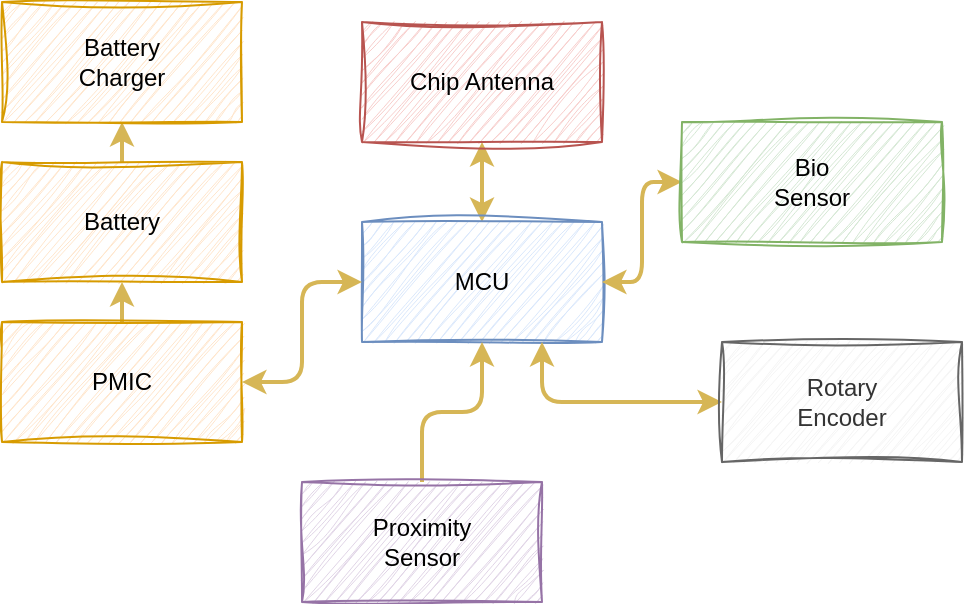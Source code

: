 <mxfile version="24.0.7" type="device">
  <diagram name="Page-1" id="WWtEuOtEbLHsmuKA-1LV">
    <mxGraphModel dx="818" dy="508" grid="1" gridSize="10" guides="1" tooltips="1" connect="1" arrows="1" fold="1" page="1" pageScale="1" pageWidth="850" pageHeight="1100" math="0" shadow="0">
      <root>
        <mxCell id="0" />
        <mxCell id="1" parent="0" />
        <mxCell id="729YpR4FQRpZQfVQYDvw-10" style="edgeStyle=orthogonalEdgeStyle;rounded=1;orthogonalLoop=1;jettySize=auto;html=1;entryX=0.5;entryY=1;entryDx=0;entryDy=0;fillColor=#fff2cc;strokeColor=#d6b656;curved=0;startArrow=classic;startFill=1;strokeWidth=2;" edge="1" parent="1" source="729YpR4FQRpZQfVQYDvw-1" target="729YpR4FQRpZQfVQYDvw-2">
          <mxGeometry relative="1" as="geometry" />
        </mxCell>
        <mxCell id="729YpR4FQRpZQfVQYDvw-1" value="MCU" style="rounded=0;whiteSpace=wrap;html=1;fillColor=#dae8fc;strokeColor=#6c8ebf;sketch=1;curveFitting=1;jiggle=2;" vertex="1" parent="1">
          <mxGeometry x="360" y="200" width="120" height="60" as="geometry" />
        </mxCell>
        <mxCell id="729YpR4FQRpZQfVQYDvw-2" value="Chip Antenna" style="rounded=0;whiteSpace=wrap;html=1;fillColor=#f8cecc;strokeColor=#b85450;sketch=1;curveFitting=1;jiggle=2;" vertex="1" parent="1">
          <mxGeometry x="360" y="100" width="120" height="60" as="geometry" />
        </mxCell>
        <mxCell id="729YpR4FQRpZQfVQYDvw-14" style="edgeStyle=orthogonalEdgeStyle;rounded=1;orthogonalLoop=1;jettySize=auto;html=1;exitX=0.5;exitY=0;exitDx=0;exitDy=0;entryX=0.5;entryY=1;entryDx=0;entryDy=0;strokeWidth=2;curved=0;fillColor=#fff2cc;strokeColor=#d6b656;" edge="1" parent="1" source="729YpR4FQRpZQfVQYDvw-3" target="729YpR4FQRpZQfVQYDvw-5">
          <mxGeometry relative="1" as="geometry" />
        </mxCell>
        <mxCell id="729YpR4FQRpZQfVQYDvw-3" value="Battery" style="rounded=0;whiteSpace=wrap;html=1;fillColor=#ffe6cc;strokeColor=#d79b00;sketch=1;curveFitting=1;jiggle=2;" vertex="1" parent="1">
          <mxGeometry x="180" y="170" width="120" height="60" as="geometry" />
        </mxCell>
        <mxCell id="729YpR4FQRpZQfVQYDvw-13" style="edgeStyle=orthogonalEdgeStyle;rounded=1;orthogonalLoop=1;jettySize=auto;html=1;exitX=0.5;exitY=0;exitDx=0;exitDy=0;entryX=0.5;entryY=1;entryDx=0;entryDy=0;curved=0;strokeWidth=2;fillColor=#fff2cc;strokeColor=#d6b656;" edge="1" parent="1" source="729YpR4FQRpZQfVQYDvw-4" target="729YpR4FQRpZQfVQYDvw-3">
          <mxGeometry relative="1" as="geometry" />
        </mxCell>
        <mxCell id="729YpR4FQRpZQfVQYDvw-18" style="edgeStyle=orthogonalEdgeStyle;rounded=1;orthogonalLoop=1;jettySize=auto;html=1;exitX=1;exitY=0.5;exitDx=0;exitDy=0;entryX=0;entryY=0.5;entryDx=0;entryDy=0;curved=0;strokeWidth=2;fillColor=#fff2cc;strokeColor=#d6b656;startArrow=classic;startFill=1;" edge="1" parent="1" source="729YpR4FQRpZQfVQYDvw-4" target="729YpR4FQRpZQfVQYDvw-1">
          <mxGeometry relative="1" as="geometry" />
        </mxCell>
        <mxCell id="729YpR4FQRpZQfVQYDvw-4" value="PMIC" style="rounded=0;whiteSpace=wrap;html=1;fillColor=#ffe6cc;strokeColor=#d79b00;sketch=1;curveFitting=1;jiggle=2;" vertex="1" parent="1">
          <mxGeometry x="180" y="250" width="120" height="60" as="geometry" />
        </mxCell>
        <mxCell id="729YpR4FQRpZQfVQYDvw-5" value="Battery&lt;div&gt;Charger&lt;/div&gt;" style="rounded=0;whiteSpace=wrap;html=1;fillColor=#ffe6cc;strokeColor=#d79b00;sketch=1;curveFitting=1;jiggle=2;" vertex="1" parent="1">
          <mxGeometry x="180" y="90" width="120" height="60" as="geometry" />
        </mxCell>
        <mxCell id="729YpR4FQRpZQfVQYDvw-15" style="edgeStyle=orthogonalEdgeStyle;rounded=1;orthogonalLoop=1;jettySize=auto;html=1;entryX=1;entryY=0.5;entryDx=0;entryDy=0;strokeColor=none;curved=0;" edge="1" parent="1" source="729YpR4FQRpZQfVQYDvw-6" target="729YpR4FQRpZQfVQYDvw-1">
          <mxGeometry relative="1" as="geometry" />
        </mxCell>
        <mxCell id="729YpR4FQRpZQfVQYDvw-17" style="edgeStyle=orthogonalEdgeStyle;rounded=1;orthogonalLoop=1;jettySize=auto;html=1;entryX=1;entryY=0.5;entryDx=0;entryDy=0;curved=0;strokeWidth=2;fillColor=#fff2cc;strokeColor=#d6b656;startArrow=classic;startFill=1;" edge="1" parent="1" source="729YpR4FQRpZQfVQYDvw-6" target="729YpR4FQRpZQfVQYDvw-1">
          <mxGeometry relative="1" as="geometry" />
        </mxCell>
        <mxCell id="729YpR4FQRpZQfVQYDvw-6" value="Bio&lt;div&gt;Sensor&lt;/div&gt;" style="rounded=0;whiteSpace=wrap;html=1;fillColor=#d5e8d4;strokeColor=#82b366;sketch=1;curveFitting=1;jiggle=2;" vertex="1" parent="1">
          <mxGeometry x="520" y="150" width="130" height="60" as="geometry" />
        </mxCell>
        <mxCell id="729YpR4FQRpZQfVQYDvw-16" style="edgeStyle=orthogonalEdgeStyle;rounded=1;orthogonalLoop=1;jettySize=auto;html=1;entryX=0.75;entryY=1;entryDx=0;entryDy=0;strokeWidth=2;fillColor=#fff2cc;strokeColor=#d6b656;curved=0;startArrow=classic;startFill=1;" edge="1" parent="1" source="729YpR4FQRpZQfVQYDvw-7" target="729YpR4FQRpZQfVQYDvw-1">
          <mxGeometry relative="1" as="geometry" />
        </mxCell>
        <mxCell id="729YpR4FQRpZQfVQYDvw-7" value="Rotary&lt;div&gt;Encoder&lt;/div&gt;" style="rounded=0;whiteSpace=wrap;html=1;fillColor=#f5f5f5;fontColor=#333333;strokeColor=#666666;sketch=1;curveFitting=1;jiggle=2;" vertex="1" parent="1">
          <mxGeometry x="540" y="260" width="120" height="60" as="geometry" />
        </mxCell>
        <mxCell id="729YpR4FQRpZQfVQYDvw-11" style="edgeStyle=orthogonalEdgeStyle;rounded=1;orthogonalLoop=1;jettySize=auto;html=1;entryX=0.5;entryY=1;entryDx=0;entryDy=0;fillColor=#fff2cc;strokeColor=#d6b656;strokeWidth=2;curved=0;" edge="1" parent="1" source="729YpR4FQRpZQfVQYDvw-8" target="729YpR4FQRpZQfVQYDvw-1">
          <mxGeometry relative="1" as="geometry" />
        </mxCell>
        <mxCell id="729YpR4FQRpZQfVQYDvw-8" value="Proximity&lt;div&gt;Sensor&lt;/div&gt;" style="rounded=0;whiteSpace=wrap;html=1;fillColor=#e1d5e7;strokeColor=#9673a6;sketch=1;curveFitting=1;jiggle=2;" vertex="1" parent="1">
          <mxGeometry x="330" y="330" width="120" height="60" as="geometry" />
        </mxCell>
      </root>
    </mxGraphModel>
  </diagram>
</mxfile>
